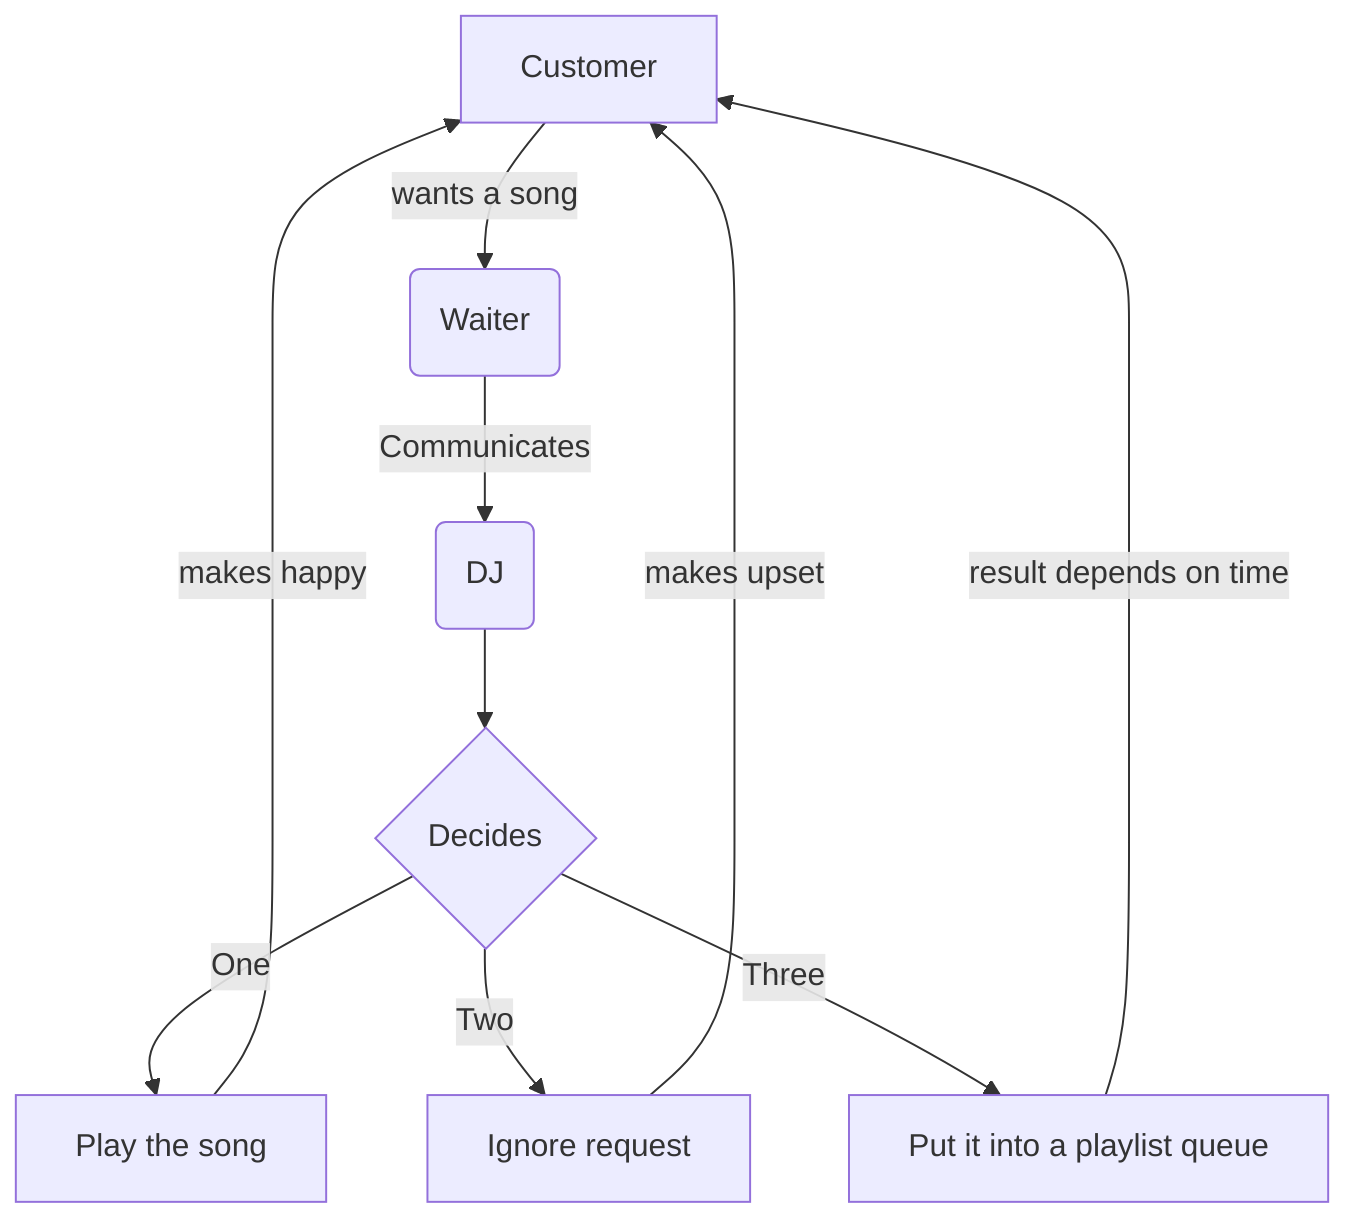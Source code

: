 flowchart TD
    A[Customer] -->|wants a song| B(Waiter)
    B --> |Communicates| C(DJ)
    C --> CC{Decides}
    CC -->|One| D[Play the song]
    CC -->|Two| E[Ignore request]
    CC -->|Three| F[Put it into a playlist queue]
    D --> |makes happy| A
    E --> |makes upset| A
    F --> |result depends on time| A